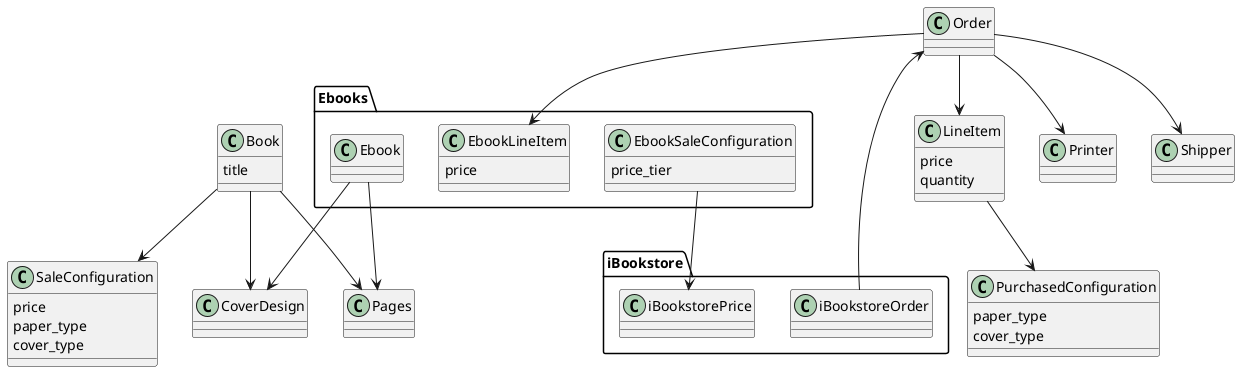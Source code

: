 @startuml
skinparam shadowing false

package "Ebooks" {
  class Ebook {
  }

  class EbookLineItem {
    price
  }

  class EbookSaleConfiguration {
    price_tier
  }
}

package "iBookstore" {
  class iBookstoreOrder
  class iBookstorePrice

}
iBookstoreOrder --> Order
EbookSaleConfiguration --> iBookstorePrice

Ebook --> Pages
Ebook --> CoverDesign

Order --> EbookLineItem

class Book {
  title
}

class CoverDesign
class Pages

Book --> CoverDesign
Book --> Pages
Book --> SaleConfiguration

class SaleConfiguration {
  price
  paper_type
  cover_type
}

class Order
class LineItem {
  price
  quantity
}


class PurchasedConfiguration {
  paper_type
  cover_type
}

Order --> LineItem
LineItem --> PurchasedConfiguration

Order --> Printer
Order --> Shipper

class Printer
class Shipper

@enduml
